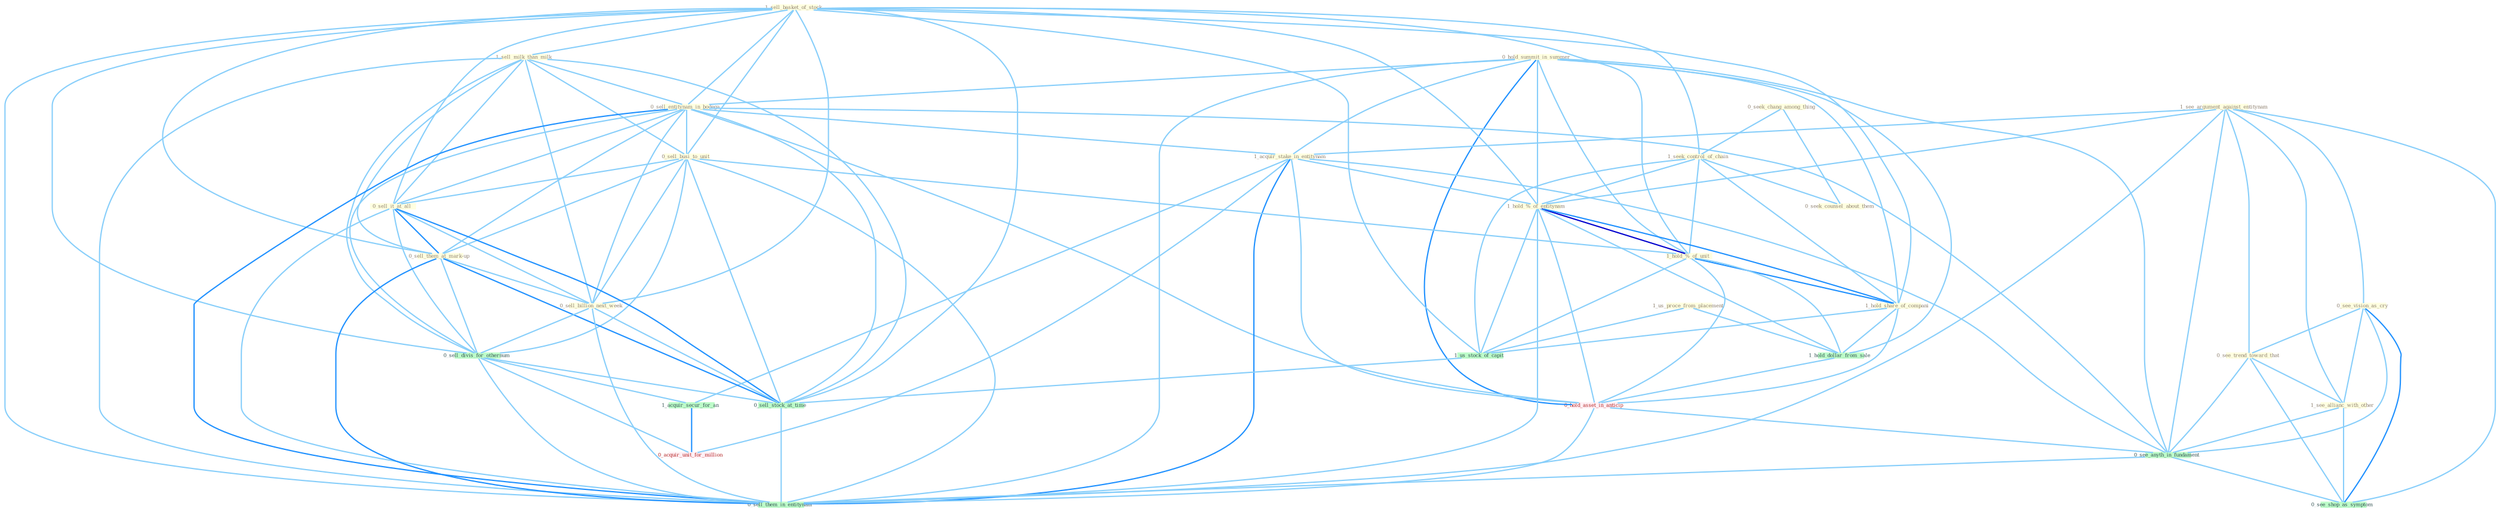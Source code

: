 Graph G{ 
    node
    [shape=polygon,style=filled,width=.5,height=.06,color="#BDFCC9",fixedsize=true,fontsize=4,
    fontcolor="#2f4f4f"];
    {node
    [color="#ffffe0", fontcolor="#8b7d6b"] "0_hold_summit_in_summer " "1_see_argument_against_entitynam " "1_sell_basket_of_stock " "0_seek_chang_among_thing " "0_see_vision_as_cry " "1_sell_milk_than_milk " "0_sell_entitynam_in_bodega " "0_see_trend_toward_that " "1_seek_control_of_chain " "1_acquir_stake_in_entitynam " "0_sell_busi_to_unit " "0_sell_it_at_all " "0_sell_them_at_mark-up " "0_sell_billion_next_week " "1_hold_%_of_entitynam " "1_hold_%_of_unit " "0_seek_counsel_about_them " "1_us_proce_from_placement " "1_hold_share_of_compani " "1_see_allianc_with_other "}
{node [color="#fff0f5", fontcolor="#b22222"] "0_hold_asset_in_anticip " "0_acquir_unit_for_million "}
edge [color="#B0E2FF"];

	"0_hold_summit_in_summer " -- "0_sell_entitynam_in_bodega " [w="1", color="#87cefa" ];
	"0_hold_summit_in_summer " -- "1_acquir_stake_in_entitynam " [w="1", color="#87cefa" ];
	"0_hold_summit_in_summer " -- "1_hold_%_of_entitynam " [w="1", color="#87cefa" ];
	"0_hold_summit_in_summer " -- "1_hold_%_of_unit " [w="1", color="#87cefa" ];
	"0_hold_summit_in_summer " -- "1_hold_share_of_compani " [w="1", color="#87cefa" ];
	"0_hold_summit_in_summer " -- "1_hold_dollar_from_sale " [w="1", color="#87cefa" ];
	"0_hold_summit_in_summer " -- "0_hold_asset_in_anticip " [w="2", color="#1e90ff" , len=0.8];
	"0_hold_summit_in_summer " -- "0_see_anyth_in_fundament " [w="1", color="#87cefa" ];
	"0_hold_summit_in_summer " -- "0_sell_them_in_entitynam " [w="1", color="#87cefa" ];
	"1_see_argument_against_entitynam " -- "0_see_vision_as_cry " [w="1", color="#87cefa" ];
	"1_see_argument_against_entitynam " -- "0_see_trend_toward_that " [w="1", color="#87cefa" ];
	"1_see_argument_against_entitynam " -- "1_acquir_stake_in_entitynam " [w="1", color="#87cefa" ];
	"1_see_argument_against_entitynam " -- "1_hold_%_of_entitynam " [w="1", color="#87cefa" ];
	"1_see_argument_against_entitynam " -- "1_see_allianc_with_other " [w="1", color="#87cefa" ];
	"1_see_argument_against_entitynam " -- "0_see_anyth_in_fundament " [w="1", color="#87cefa" ];
	"1_see_argument_against_entitynam " -- "0_see_shop_as_symptom " [w="1", color="#87cefa" ];
	"1_see_argument_against_entitynam " -- "0_sell_them_in_entitynam " [w="1", color="#87cefa" ];
	"1_sell_basket_of_stock " -- "1_sell_milk_than_milk " [w="1", color="#87cefa" ];
	"1_sell_basket_of_stock " -- "0_sell_entitynam_in_bodega " [w="1", color="#87cefa" ];
	"1_sell_basket_of_stock " -- "1_seek_control_of_chain " [w="1", color="#87cefa" ];
	"1_sell_basket_of_stock " -- "0_sell_busi_to_unit " [w="1", color="#87cefa" ];
	"1_sell_basket_of_stock " -- "0_sell_it_at_all " [w="1", color="#87cefa" ];
	"1_sell_basket_of_stock " -- "0_sell_them_at_mark-up " [w="1", color="#87cefa" ];
	"1_sell_basket_of_stock " -- "0_sell_billion_next_week " [w="1", color="#87cefa" ];
	"1_sell_basket_of_stock " -- "1_hold_%_of_entitynam " [w="1", color="#87cefa" ];
	"1_sell_basket_of_stock " -- "1_hold_%_of_unit " [w="1", color="#87cefa" ];
	"1_sell_basket_of_stock " -- "1_hold_share_of_compani " [w="1", color="#87cefa" ];
	"1_sell_basket_of_stock " -- "0_sell_divis_for_othernum " [w="1", color="#87cefa" ];
	"1_sell_basket_of_stock " -- "1_us_stock_of_capit " [w="1", color="#87cefa" ];
	"1_sell_basket_of_stock " -- "0_sell_stock_at_time " [w="1", color="#87cefa" ];
	"1_sell_basket_of_stock " -- "0_sell_them_in_entitynam " [w="1", color="#87cefa" ];
	"0_seek_chang_among_thing " -- "1_seek_control_of_chain " [w="1", color="#87cefa" ];
	"0_seek_chang_among_thing " -- "0_seek_counsel_about_them " [w="1", color="#87cefa" ];
	"0_see_vision_as_cry " -- "0_see_trend_toward_that " [w="1", color="#87cefa" ];
	"0_see_vision_as_cry " -- "1_see_allianc_with_other " [w="1", color="#87cefa" ];
	"0_see_vision_as_cry " -- "0_see_anyth_in_fundament " [w="1", color="#87cefa" ];
	"0_see_vision_as_cry " -- "0_see_shop_as_symptom " [w="2", color="#1e90ff" , len=0.8];
	"1_sell_milk_than_milk " -- "0_sell_entitynam_in_bodega " [w="1", color="#87cefa" ];
	"1_sell_milk_than_milk " -- "0_sell_busi_to_unit " [w="1", color="#87cefa" ];
	"1_sell_milk_than_milk " -- "0_sell_it_at_all " [w="1", color="#87cefa" ];
	"1_sell_milk_than_milk " -- "0_sell_them_at_mark-up " [w="1", color="#87cefa" ];
	"1_sell_milk_than_milk " -- "0_sell_billion_next_week " [w="1", color="#87cefa" ];
	"1_sell_milk_than_milk " -- "0_sell_divis_for_othernum " [w="1", color="#87cefa" ];
	"1_sell_milk_than_milk " -- "0_sell_stock_at_time " [w="1", color="#87cefa" ];
	"1_sell_milk_than_milk " -- "0_sell_them_in_entitynam " [w="1", color="#87cefa" ];
	"0_sell_entitynam_in_bodega " -- "1_acquir_stake_in_entitynam " [w="1", color="#87cefa" ];
	"0_sell_entitynam_in_bodega " -- "0_sell_busi_to_unit " [w="1", color="#87cefa" ];
	"0_sell_entitynam_in_bodega " -- "0_sell_it_at_all " [w="1", color="#87cefa" ];
	"0_sell_entitynam_in_bodega " -- "0_sell_them_at_mark-up " [w="1", color="#87cefa" ];
	"0_sell_entitynam_in_bodega " -- "0_sell_billion_next_week " [w="1", color="#87cefa" ];
	"0_sell_entitynam_in_bodega " -- "0_sell_divis_for_othernum " [w="1", color="#87cefa" ];
	"0_sell_entitynam_in_bodega " -- "0_hold_asset_in_anticip " [w="1", color="#87cefa" ];
	"0_sell_entitynam_in_bodega " -- "0_sell_stock_at_time " [w="1", color="#87cefa" ];
	"0_sell_entitynam_in_bodega " -- "0_see_anyth_in_fundament " [w="1", color="#87cefa" ];
	"0_sell_entitynam_in_bodega " -- "0_sell_them_in_entitynam " [w="2", color="#1e90ff" , len=0.8];
	"0_see_trend_toward_that " -- "1_see_allianc_with_other " [w="1", color="#87cefa" ];
	"0_see_trend_toward_that " -- "0_see_anyth_in_fundament " [w="1", color="#87cefa" ];
	"0_see_trend_toward_that " -- "0_see_shop_as_symptom " [w="1", color="#87cefa" ];
	"1_seek_control_of_chain " -- "1_hold_%_of_entitynam " [w="1", color="#87cefa" ];
	"1_seek_control_of_chain " -- "1_hold_%_of_unit " [w="1", color="#87cefa" ];
	"1_seek_control_of_chain " -- "0_seek_counsel_about_them " [w="1", color="#87cefa" ];
	"1_seek_control_of_chain " -- "1_hold_share_of_compani " [w="1", color="#87cefa" ];
	"1_seek_control_of_chain " -- "1_us_stock_of_capit " [w="1", color="#87cefa" ];
	"1_acquir_stake_in_entitynam " -- "1_hold_%_of_entitynam " [w="1", color="#87cefa" ];
	"1_acquir_stake_in_entitynam " -- "1_acquir_secur_for_an " [w="1", color="#87cefa" ];
	"1_acquir_stake_in_entitynam " -- "0_hold_asset_in_anticip " [w="1", color="#87cefa" ];
	"1_acquir_stake_in_entitynam " -- "0_see_anyth_in_fundament " [w="1", color="#87cefa" ];
	"1_acquir_stake_in_entitynam " -- "0_acquir_unit_for_million " [w="1", color="#87cefa" ];
	"1_acquir_stake_in_entitynam " -- "0_sell_them_in_entitynam " [w="2", color="#1e90ff" , len=0.8];
	"0_sell_busi_to_unit " -- "0_sell_it_at_all " [w="1", color="#87cefa" ];
	"0_sell_busi_to_unit " -- "0_sell_them_at_mark-up " [w="1", color="#87cefa" ];
	"0_sell_busi_to_unit " -- "0_sell_billion_next_week " [w="1", color="#87cefa" ];
	"0_sell_busi_to_unit " -- "1_hold_%_of_unit " [w="1", color="#87cefa" ];
	"0_sell_busi_to_unit " -- "0_sell_divis_for_othernum " [w="1", color="#87cefa" ];
	"0_sell_busi_to_unit " -- "0_sell_stock_at_time " [w="1", color="#87cefa" ];
	"0_sell_busi_to_unit " -- "0_sell_them_in_entitynam " [w="1", color="#87cefa" ];
	"0_sell_it_at_all " -- "0_sell_them_at_mark-up " [w="2", color="#1e90ff" , len=0.8];
	"0_sell_it_at_all " -- "0_sell_billion_next_week " [w="1", color="#87cefa" ];
	"0_sell_it_at_all " -- "0_sell_divis_for_othernum " [w="1", color="#87cefa" ];
	"0_sell_it_at_all " -- "0_sell_stock_at_time " [w="2", color="#1e90ff" , len=0.8];
	"0_sell_it_at_all " -- "0_sell_them_in_entitynam " [w="1", color="#87cefa" ];
	"0_sell_them_at_mark-up " -- "0_sell_billion_next_week " [w="1", color="#87cefa" ];
	"0_sell_them_at_mark-up " -- "0_sell_divis_for_othernum " [w="1", color="#87cefa" ];
	"0_sell_them_at_mark-up " -- "0_sell_stock_at_time " [w="2", color="#1e90ff" , len=0.8];
	"0_sell_them_at_mark-up " -- "0_sell_them_in_entitynam " [w="2", color="#1e90ff" , len=0.8];
	"0_sell_billion_next_week " -- "0_sell_divis_for_othernum " [w="1", color="#87cefa" ];
	"0_sell_billion_next_week " -- "0_sell_stock_at_time " [w="1", color="#87cefa" ];
	"0_sell_billion_next_week " -- "0_sell_them_in_entitynam " [w="1", color="#87cefa" ];
	"1_hold_%_of_entitynam " -- "1_hold_%_of_unit " [w="3", color="#0000cd" , len=0.6];
	"1_hold_%_of_entitynam " -- "1_hold_share_of_compani " [w="2", color="#1e90ff" , len=0.8];
	"1_hold_%_of_entitynam " -- "1_us_stock_of_capit " [w="1", color="#87cefa" ];
	"1_hold_%_of_entitynam " -- "1_hold_dollar_from_sale " [w="1", color="#87cefa" ];
	"1_hold_%_of_entitynam " -- "0_hold_asset_in_anticip " [w="1", color="#87cefa" ];
	"1_hold_%_of_entitynam " -- "0_sell_them_in_entitynam " [w="1", color="#87cefa" ];
	"1_hold_%_of_unit " -- "1_hold_share_of_compani " [w="2", color="#1e90ff" , len=0.8];
	"1_hold_%_of_unit " -- "1_us_stock_of_capit " [w="1", color="#87cefa" ];
	"1_hold_%_of_unit " -- "1_hold_dollar_from_sale " [w="1", color="#87cefa" ];
	"1_hold_%_of_unit " -- "0_hold_asset_in_anticip " [w="1", color="#87cefa" ];
	"1_us_proce_from_placement " -- "1_us_stock_of_capit " [w="1", color="#87cefa" ];
	"1_us_proce_from_placement " -- "1_hold_dollar_from_sale " [w="1", color="#87cefa" ];
	"1_hold_share_of_compani " -- "1_us_stock_of_capit " [w="1", color="#87cefa" ];
	"1_hold_share_of_compani " -- "1_hold_dollar_from_sale " [w="1", color="#87cefa" ];
	"1_hold_share_of_compani " -- "0_hold_asset_in_anticip " [w="1", color="#87cefa" ];
	"1_see_allianc_with_other " -- "0_see_anyth_in_fundament " [w="1", color="#87cefa" ];
	"1_see_allianc_with_other " -- "0_see_shop_as_symptom " [w="1", color="#87cefa" ];
	"0_sell_divis_for_othernum " -- "1_acquir_secur_for_an " [w="1", color="#87cefa" ];
	"0_sell_divis_for_othernum " -- "0_sell_stock_at_time " [w="1", color="#87cefa" ];
	"0_sell_divis_for_othernum " -- "0_acquir_unit_for_million " [w="1", color="#87cefa" ];
	"0_sell_divis_for_othernum " -- "0_sell_them_in_entitynam " [w="1", color="#87cefa" ];
	"1_acquir_secur_for_an " -- "0_acquir_unit_for_million " [w="2", color="#1e90ff" , len=0.8];
	"1_us_stock_of_capit " -- "0_sell_stock_at_time " [w="1", color="#87cefa" ];
	"1_hold_dollar_from_sale " -- "0_hold_asset_in_anticip " [w="1", color="#87cefa" ];
	"0_hold_asset_in_anticip " -- "0_see_anyth_in_fundament " [w="1", color="#87cefa" ];
	"0_hold_asset_in_anticip " -- "0_sell_them_in_entitynam " [w="1", color="#87cefa" ];
	"0_sell_stock_at_time " -- "0_sell_them_in_entitynam " [w="1", color="#87cefa" ];
	"0_see_anyth_in_fundament " -- "0_see_shop_as_symptom " [w="1", color="#87cefa" ];
	"0_see_anyth_in_fundament " -- "0_sell_them_in_entitynam " [w="1", color="#87cefa" ];
}